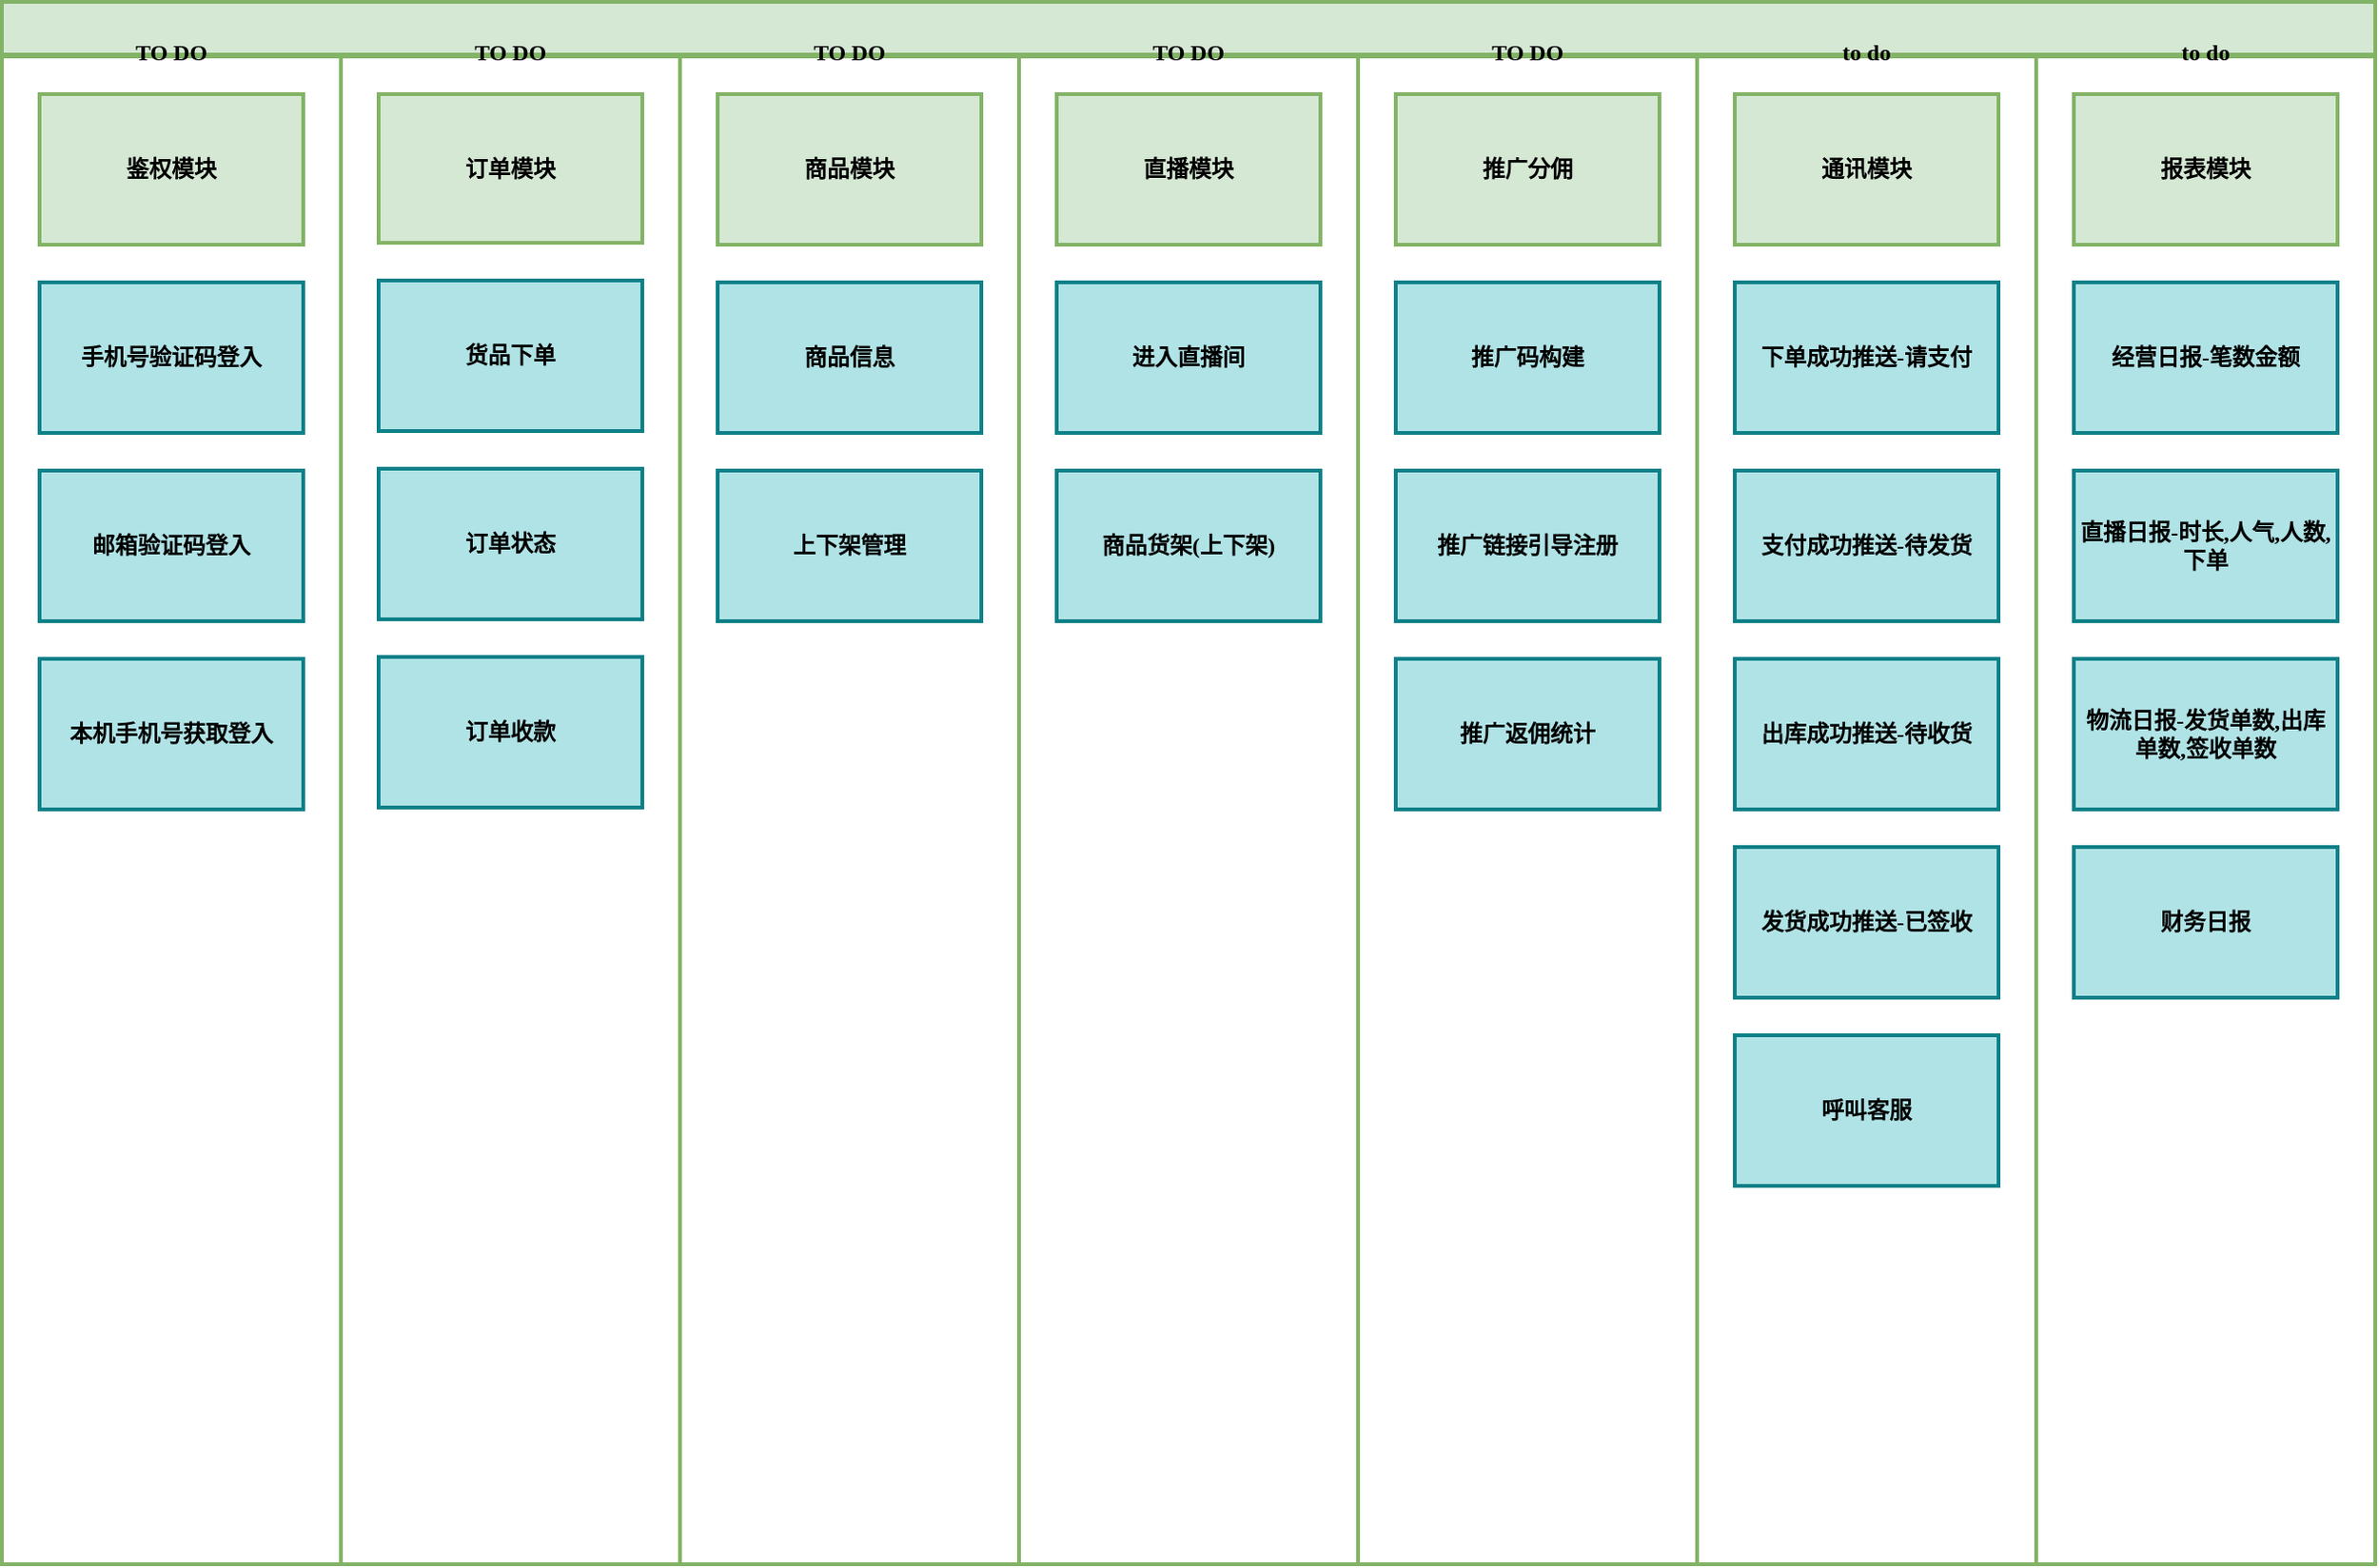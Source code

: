 <mxfile version="18.1.3" type="github">
  <diagram id="wFE0QG_FPsp0jaGvCLVb" name="Page-1">
    <mxGraphModel dx="1493" dy="891" grid="1" gridSize="10" guides="1" tooltips="1" connect="1" arrows="1" fold="1" page="1" pageScale="1" pageWidth="850" pageHeight="1100" math="0" shadow="0">
      <root>
        <mxCell id="0" />
        <mxCell id="1" parent="0" />
        <mxCell id="_5mSTuPxr-ZiKRkBDSY7-1" value="" style="swimlane;fontStyle=1;childLayout=stackLayout;horizontal=1;startSize=28;horizontalStack=1;resizeParent=1;resizeParentMax=0;resizeLast=0;collapsible=0;marginBottom=0;swimlaneFillColor=none;fontFamily=Permanent Marker;fontSize=12;points=[];verticalAlign=middle;stackBorder=0;resizable=1;strokeWidth=2;sketch=0;disableMultiStroke=1;fillColor=#d5e8d4;strokeColor=#82b366;spacingTop=0;rounded=0;arcSize=9;hachureGap=8;fillWeight=1;" parent="1" vertex="1">
          <mxGeometry x="15" y="50" width="1260" height="830" as="geometry" />
        </mxCell>
        <object label="TO DO" status="New" id="_5mSTuPxr-ZiKRkBDSY7-2">
          <mxCell style="swimlane;strokeWidth=2;fontFamily=Permanent Marker;html=0;startSize=1;verticalAlign=middle;spacingBottom=5;points=[];childLayout=stackLayout;stackBorder=20;stackSpacing=20;resizeLast=0;resizeParent=1;horizontalStack=0;collapsible=0;sketch=0;strokeColor=#82b366;fillStyle=solid;fillColor=#d5e8d4;spacingTop=0;rounded=0;arcSize=9;hachureGap=8;fillWeight=1;" parent="_5mSTuPxr-ZiKRkBDSY7-1" vertex="1">
            <mxGeometry y="28" width="180" height="802" as="geometry" />
          </mxCell>
        </object>
        <object label="鉴权模块" placeholders="1" id="_5mSTuPxr-ZiKRkBDSY7-3">
          <mxCell style="whiteSpace=wrap;html=1;strokeWidth=2;fontStyle=1;spacingTop=0;rounded=0;arcSize=9;points=[];sketch=0;fontFamily=Permanent Marker;hachureGap=8;fillWeight=1;fillColor=#d5e8d4;strokeColor=#82b366;" parent="_5mSTuPxr-ZiKRkBDSY7-2" vertex="1">
            <mxGeometry x="20" y="21" width="140" height="80" as="geometry" />
          </mxCell>
        </object>
        <object label="手机号验证码登入" placeholders="1" id="_5mSTuPxr-ZiKRkBDSY7-4">
          <mxCell style="whiteSpace=wrap;html=1;strokeWidth=2;fontStyle=1;spacingTop=0;rounded=0;arcSize=9;points=[];sketch=0;fontFamily=Permanent Marker;hachureGap=8;fillWeight=1;fillColor=#b0e3e6;strokeColor=#0e8088;" parent="_5mSTuPxr-ZiKRkBDSY7-2" vertex="1">
            <mxGeometry x="20" y="121" width="140" height="80" as="geometry" />
          </mxCell>
        </object>
        <object label="邮箱验证码登入" placeholders="1" id="_5mSTuPxr-ZiKRkBDSY7-5">
          <mxCell style="whiteSpace=wrap;html=1;strokeWidth=2;fillColor=#b0e3e6;fontStyle=1;spacingTop=0;rounded=0;arcSize=9;points=[];sketch=0;fontFamily=Permanent Marker;hachureGap=8;fillWeight=1;strokeColor=#0e8088;" parent="_5mSTuPxr-ZiKRkBDSY7-2" vertex="1">
            <mxGeometry x="20" y="221" width="140" height="80" as="geometry" />
          </mxCell>
        </object>
        <object label="本机手机号获取登入" placeholders="1" id="Qd9C7BI9R3bH5Mv_j0PO-27">
          <mxCell style="whiteSpace=wrap;html=1;strokeWidth=2;fillColor=#b0e3e6;fontStyle=1;spacingTop=0;rounded=0;arcSize=9;points=[];sketch=0;fontFamily=Permanent Marker;hachureGap=8;fillWeight=1;strokeColor=#0e8088;" vertex="1" parent="_5mSTuPxr-ZiKRkBDSY7-2">
            <mxGeometry x="20" y="321" width="140" height="80" as="geometry" />
          </mxCell>
        </object>
        <object label="TO DO" status="New" id="Qd9C7BI9R3bH5Mv_j0PO-1">
          <mxCell style="swimlane;strokeWidth=2;fontFamily=Permanent Marker;html=0;startSize=1;verticalAlign=middle;spacingBottom=5;points=[];childLayout=stackLayout;stackBorder=20;stackSpacing=20;resizeLast=0;resizeParent=1;horizontalStack=0;collapsible=0;sketch=0;strokeColor=#82b366;fillStyle=solid;fillColor=#d5e8d4;spacingTop=0;rounded=0;arcSize=9;hachureGap=8;fillWeight=1;" vertex="1" parent="_5mSTuPxr-ZiKRkBDSY7-1">
            <mxGeometry x="180" y="28" width="180" height="802" as="geometry" />
          </mxCell>
        </object>
        <object label="订单模块" placeholders="1" id="Qd9C7BI9R3bH5Mv_j0PO-2">
          <mxCell style="whiteSpace=wrap;html=1;strokeWidth=2;fillColor=#d5e8d4;fontStyle=1;spacingTop=0;rounded=0;arcSize=9;points=[];sketch=0;fontFamily=Permanent Marker;hachureGap=8;fillWeight=1;strokeColor=#82b366;" vertex="1" parent="Qd9C7BI9R3bH5Mv_j0PO-1">
            <mxGeometry x="20" y="21" width="140" height="79" as="geometry" />
          </mxCell>
        </object>
        <object label="货品下单" placeholders="1" id="Qd9C7BI9R3bH5Mv_j0PO-3">
          <mxCell style="whiteSpace=wrap;html=1;strokeWidth=2;fillColor=#b0e3e6;fontStyle=1;spacingTop=0;rounded=0;arcSize=9;points=[];sketch=0;fontFamily=Permanent Marker;hachureGap=8;fillWeight=1;strokeColor=#0e8088;" vertex="1" parent="Qd9C7BI9R3bH5Mv_j0PO-1">
            <mxGeometry x="20" y="120" width="140" height="80" as="geometry" />
          </mxCell>
        </object>
        <object label="订单状态" placeholders="1" id="Qd9C7BI9R3bH5Mv_j0PO-4">
          <mxCell style="whiteSpace=wrap;html=1;strokeWidth=2;fillColor=#b0e3e6;fontStyle=1;spacingTop=0;rounded=0;arcSize=9;points=[];sketch=0;fontFamily=Permanent Marker;hachureGap=8;fillWeight=1;strokeColor=#0e8088;" vertex="1" parent="Qd9C7BI9R3bH5Mv_j0PO-1">
            <mxGeometry x="20" y="220" width="140" height="80" as="geometry" />
          </mxCell>
        </object>
        <object label="订单收款" placeholders="1" id="Qd9C7BI9R3bH5Mv_j0PO-29">
          <mxCell style="whiteSpace=wrap;html=1;strokeWidth=2;fillColor=#b0e3e6;fontStyle=1;spacingTop=0;rounded=0;arcSize=9;points=[];sketch=0;fontFamily=Permanent Marker;hachureGap=8;fillWeight=1;strokeColor=#0e8088;" vertex="1" parent="Qd9C7BI9R3bH5Mv_j0PO-1">
            <mxGeometry x="20" y="320" width="140" height="80" as="geometry" />
          </mxCell>
        </object>
        <object label="TO DO" status="In progress" id="_5mSTuPxr-ZiKRkBDSY7-6">
          <mxCell style="swimlane;strokeWidth=2;fontFamily=Permanent Marker;html=0;startSize=1;verticalAlign=middle;spacingBottom=5;points=[];childLayout=stackLayout;stackBorder=20;stackSpacing=20;resizeLast=0;resizeParent=1;horizontalStack=0;collapsible=0;sketch=0;strokeColor=#82b366;fillStyle=solid;fillColor=#d5e8d4;spacingTop=0;rounded=0;arcSize=9;hachureGap=8;fillWeight=1;" parent="_5mSTuPxr-ZiKRkBDSY7-1" vertex="1">
            <mxGeometry x="360" y="28" width="180" height="802" as="geometry" />
          </mxCell>
        </object>
        <object label="商品模块" placeholders="1" id="_5mSTuPxr-ZiKRkBDSY7-7">
          <mxCell style="whiteSpace=wrap;html=1;strokeWidth=2;fillColor=#d5e8d4;fontStyle=1;spacingTop=0;rounded=0;arcSize=9;points=[];sketch=0;fontFamily=Permanent Marker;hachureGap=8;fillWeight=1;strokeColor=#82b366;" parent="_5mSTuPxr-ZiKRkBDSY7-6" vertex="1">
            <mxGeometry x="20" y="21" width="140" height="80" as="geometry" />
          </mxCell>
        </object>
        <object label="商品信息" placeholders="1" id="_5mSTuPxr-ZiKRkBDSY7-8">
          <mxCell style="whiteSpace=wrap;html=1;strokeWidth=2;fillColor=#b0e3e6;fontStyle=1;spacingTop=0;rounded=0;arcSize=9;points=[];sketch=0;fontFamily=Permanent Marker;hachureGap=8;fillWeight=1;strokeColor=#0e8088;" parent="_5mSTuPxr-ZiKRkBDSY7-6" vertex="1">
            <mxGeometry x="20" y="121" width="140" height="80" as="geometry" />
          </mxCell>
        </object>
        <object label="上下架管理" placeholders="1" id="Qd9C7BI9R3bH5Mv_j0PO-30">
          <mxCell style="whiteSpace=wrap;html=1;strokeWidth=2;fillColor=#b0e3e6;fontStyle=1;spacingTop=0;rounded=0;arcSize=9;points=[];sketch=0;fontFamily=Permanent Marker;hachureGap=8;fillWeight=1;strokeColor=#0e8088;" vertex="1" parent="_5mSTuPxr-ZiKRkBDSY7-6">
            <mxGeometry x="20" y="221" width="140" height="80" as="geometry" />
          </mxCell>
        </object>
        <object label="TO DO" status="Completed" id="_5mSTuPxr-ZiKRkBDSY7-9">
          <mxCell style="swimlane;strokeWidth=2;fontFamily=Permanent Marker;html=0;startSize=1;verticalAlign=middle;spacingBottom=5;points=[];childLayout=stackLayout;stackBorder=20;stackSpacing=20;resizeLast=0;resizeParent=1;horizontalStack=0;collapsible=0;sketch=0;strokeColor=#82b366;fillStyle=solid;fillColor=#d5e8d4;spacingTop=0;rounded=0;arcSize=9;hachureGap=8;fillWeight=1;" parent="_5mSTuPxr-ZiKRkBDSY7-1" vertex="1">
            <mxGeometry x="540" y="28" width="180" height="802" as="geometry" />
          </mxCell>
        </object>
        <object label="直播模块" placeholders="1" id="_5mSTuPxr-ZiKRkBDSY7-10">
          <mxCell style="whiteSpace=wrap;html=1;strokeWidth=2;fillColor=#d5e8d4;fontStyle=1;spacingTop=0;rounded=0;arcSize=9;points=[];sketch=0;fontFamily=Permanent Marker;hachureGap=8;fillWeight=1;strokeColor=#82b366;" parent="_5mSTuPxr-ZiKRkBDSY7-9" vertex="1">
            <mxGeometry x="20" y="21" width="140" height="80" as="geometry" />
          </mxCell>
        </object>
        <object label="进入直播间" placeholders="1" id="_5mSTuPxr-ZiKRkBDSY7-11">
          <mxCell style="whiteSpace=wrap;html=1;strokeWidth=2;fillColor=#b0e3e6;fontStyle=1;spacingTop=0;rounded=0;arcSize=9;points=[];sketch=0;fontFamily=Permanent Marker;hachureGap=8;fillWeight=1;strokeColor=#0e8088;" parent="_5mSTuPxr-ZiKRkBDSY7-9" vertex="1">
            <mxGeometry x="20" y="121" width="140" height="80" as="geometry" />
          </mxCell>
        </object>
        <object label="商品货架(上下架)" placeholders="1" id="_5mSTuPxr-ZiKRkBDSY7-12">
          <mxCell style="whiteSpace=wrap;html=1;strokeWidth=2;fillColor=#b0e3e6;fontStyle=1;spacingTop=0;rounded=0;arcSize=9;points=[];sketch=0;fontFamily=Permanent Marker;hachureGap=8;fillWeight=1;strokeColor=#0e8088;" parent="_5mSTuPxr-ZiKRkBDSY7-9" vertex="1">
            <mxGeometry x="20" y="221" width="140" height="80" as="geometry" />
          </mxCell>
        </object>
        <object label="TO DO" status="Completed" id="Qd9C7BI9R3bH5Mv_j0PO-15">
          <mxCell style="swimlane;strokeWidth=2;fontFamily=Permanent Marker;html=0;startSize=1;verticalAlign=middle;spacingBottom=5;points=[];childLayout=stackLayout;stackBorder=20;stackSpacing=20;resizeLast=0;resizeParent=1;horizontalStack=0;collapsible=0;sketch=0;strokeColor=#82b366;fillStyle=solid;fillColor=#d5e8d4;spacingTop=0;rounded=0;arcSize=9;hachureGap=8;fillWeight=1;" vertex="1" parent="_5mSTuPxr-ZiKRkBDSY7-1">
            <mxGeometry x="720" y="28" width="180" height="802" as="geometry" />
          </mxCell>
        </object>
        <object label="推广分佣" placeholders="1" id="Qd9C7BI9R3bH5Mv_j0PO-16">
          <mxCell style="whiteSpace=wrap;html=1;strokeWidth=2;fillColor=#d5e8d4;fontStyle=1;spacingTop=0;rounded=0;arcSize=9;points=[];sketch=0;fontFamily=Permanent Marker;hachureGap=8;fillWeight=1;strokeColor=#82b366;" vertex="1" parent="Qd9C7BI9R3bH5Mv_j0PO-15">
            <mxGeometry x="20" y="21" width="140" height="80" as="geometry" />
          </mxCell>
        </object>
        <object label="推广码构建" placeholders="1" id="Qd9C7BI9R3bH5Mv_j0PO-17">
          <mxCell style="whiteSpace=wrap;html=1;strokeWidth=2;fillColor=#b0e3e6;fontStyle=1;spacingTop=0;rounded=0;arcSize=9;points=[];sketch=0;fontFamily=Permanent Marker;hachureGap=8;fillWeight=1;strokeColor=#0e8088;" vertex="1" parent="Qd9C7BI9R3bH5Mv_j0PO-15">
            <mxGeometry x="20" y="121" width="140" height="80" as="geometry" />
          </mxCell>
        </object>
        <object label="推广链接引导注册" placeholders="1" id="Qd9C7BI9R3bH5Mv_j0PO-18">
          <mxCell style="whiteSpace=wrap;html=1;strokeWidth=2;fillColor=#b0e3e6;fontStyle=1;spacingTop=0;rounded=0;arcSize=9;points=[];sketch=0;fontFamily=Permanent Marker;hachureGap=8;fillWeight=1;strokeColor=#0e8088;" vertex="1" parent="Qd9C7BI9R3bH5Mv_j0PO-15">
            <mxGeometry x="20" y="221" width="140" height="80" as="geometry" />
          </mxCell>
        </object>
        <object label="推广返佣统计" placeholders="1" id="Qd9C7BI9R3bH5Mv_j0PO-31">
          <mxCell style="whiteSpace=wrap;html=1;strokeWidth=2;fillColor=#b0e3e6;fontStyle=1;spacingTop=0;rounded=0;arcSize=9;points=[];sketch=0;fontFamily=Permanent Marker;hachureGap=8;fillWeight=1;strokeColor=#0e8088;" vertex="1" parent="Qd9C7BI9R3bH5Mv_j0PO-15">
            <mxGeometry x="20" y="321" width="140" height="80" as="geometry" />
          </mxCell>
        </object>
        <object label="to do" status="Completed" id="Qd9C7BI9R3bH5Mv_j0PO-19">
          <mxCell style="swimlane;strokeWidth=2;fontFamily=Permanent Marker;html=0;startSize=1;verticalAlign=middle;spacingBottom=5;points=[];childLayout=stackLayout;stackBorder=20;stackSpacing=20;resizeLast=0;resizeParent=1;horizontalStack=0;collapsible=0;sketch=0;strokeColor=#82b366;fillStyle=solid;fillColor=#d5e8d4;spacingTop=0;rounded=0;arcSize=9;hachureGap=8;fillWeight=1;" vertex="1" parent="_5mSTuPxr-ZiKRkBDSY7-1">
            <mxGeometry x="900" y="28" width="180" height="802" as="geometry" />
          </mxCell>
        </object>
        <object label="通讯模块" placeholders="1" id="Qd9C7BI9R3bH5Mv_j0PO-20">
          <mxCell style="whiteSpace=wrap;html=1;strokeWidth=2;fillColor=#d5e8d4;fontStyle=1;spacingTop=0;rounded=0;arcSize=9;points=[];sketch=0;fontFamily=Permanent Marker;hachureGap=8;fillWeight=1;strokeColor=#82b366;" vertex="1" parent="Qd9C7BI9R3bH5Mv_j0PO-19">
            <mxGeometry x="20" y="21" width="140" height="80" as="geometry" />
          </mxCell>
        </object>
        <object label="下单成功推送-请支付" placeholders="1" id="Qd9C7BI9R3bH5Mv_j0PO-21">
          <mxCell style="whiteSpace=wrap;html=1;strokeWidth=2;fillColor=#b0e3e6;fontStyle=1;spacingTop=0;rounded=0;arcSize=9;points=[];sketch=0;fontFamily=Permanent Marker;hachureGap=8;fillWeight=1;strokeColor=#0e8088;" vertex="1" parent="Qd9C7BI9R3bH5Mv_j0PO-19">
            <mxGeometry x="20" y="121" width="140" height="80" as="geometry" />
          </mxCell>
        </object>
        <object label="支付成功推送-待发货" placeholders="1" id="Qd9C7BI9R3bH5Mv_j0PO-22">
          <mxCell style="whiteSpace=wrap;html=1;strokeWidth=2;fillColor=#b0e3e6;fontStyle=1;spacingTop=0;rounded=0;arcSize=9;points=[];sketch=0;fontFamily=Permanent Marker;hachureGap=8;fillWeight=1;strokeColor=#0e8088;" vertex="1" parent="Qd9C7BI9R3bH5Mv_j0PO-19">
            <mxGeometry x="20" y="221" width="140" height="80" as="geometry" />
          </mxCell>
        </object>
        <object label="出库成功推送-待收货" placeholders="1" id="Qd9C7BI9R3bH5Mv_j0PO-32">
          <mxCell style="whiteSpace=wrap;html=1;strokeWidth=2;fillColor=#b0e3e6;fontStyle=1;spacingTop=0;rounded=0;arcSize=9;points=[];sketch=0;fontFamily=Permanent Marker;hachureGap=8;fillWeight=1;strokeColor=#0e8088;" vertex="1" parent="Qd9C7BI9R3bH5Mv_j0PO-19">
            <mxGeometry x="20" y="321" width="140" height="80" as="geometry" />
          </mxCell>
        </object>
        <object label="发货成功推送-已签收" placeholders="1" id="Qd9C7BI9R3bH5Mv_j0PO-33">
          <mxCell style="whiteSpace=wrap;html=1;strokeWidth=2;fillColor=#b0e3e6;fontStyle=1;spacingTop=0;rounded=0;arcSize=9;points=[];sketch=0;fontFamily=Permanent Marker;hachureGap=8;fillWeight=1;strokeColor=#0e8088;" vertex="1" parent="Qd9C7BI9R3bH5Mv_j0PO-19">
            <mxGeometry x="20" y="421" width="140" height="80" as="geometry" />
          </mxCell>
        </object>
        <object label="呼叫客服" placeholders="1" id="Qd9C7BI9R3bH5Mv_j0PO-34">
          <mxCell style="whiteSpace=wrap;html=1;strokeWidth=2;fillColor=#b0e3e6;fontStyle=1;spacingTop=0;rounded=0;arcSize=9;points=[];sketch=0;fontFamily=Permanent Marker;hachureGap=8;fillWeight=1;strokeColor=#0e8088;" vertex="1" parent="Qd9C7BI9R3bH5Mv_j0PO-19">
            <mxGeometry x="20" y="521" width="140" height="80" as="geometry" />
          </mxCell>
        </object>
        <object label="to do" status="Completed" id="Qd9C7BI9R3bH5Mv_j0PO-23">
          <mxCell style="swimlane;strokeWidth=2;fontFamily=Permanent Marker;html=0;startSize=1;verticalAlign=middle;spacingBottom=5;points=[];childLayout=stackLayout;stackBorder=20;stackSpacing=20;resizeLast=0;resizeParent=1;horizontalStack=0;collapsible=0;sketch=0;strokeColor=#82b366;fillStyle=solid;fillColor=#d5e8d4;spacingTop=0;rounded=0;arcSize=9;hachureGap=8;fillWeight=1;" vertex="1" parent="_5mSTuPxr-ZiKRkBDSY7-1">
            <mxGeometry x="1080" y="28" width="180" height="802" as="geometry" />
          </mxCell>
        </object>
        <object label="报表模块" placeholders="1" id="Qd9C7BI9R3bH5Mv_j0PO-24">
          <mxCell style="whiteSpace=wrap;html=1;strokeWidth=2;fillColor=#d5e8d4;fontStyle=1;spacingTop=0;rounded=0;arcSize=9;points=[];sketch=0;fontFamily=Permanent Marker;hachureGap=8;fillWeight=1;strokeColor=#82b366;" vertex="1" parent="Qd9C7BI9R3bH5Mv_j0PO-23">
            <mxGeometry x="20" y="21" width="140" height="80" as="geometry" />
          </mxCell>
        </object>
        <object label="经营日报-笔数金额" placeholders="1" id="Qd9C7BI9R3bH5Mv_j0PO-25">
          <mxCell style="whiteSpace=wrap;html=1;strokeWidth=2;fillColor=#b0e3e6;fontStyle=1;spacingTop=0;rounded=0;arcSize=9;points=[];sketch=0;fontFamily=Permanent Marker;hachureGap=8;fillWeight=1;strokeColor=#0e8088;" vertex="1" parent="Qd9C7BI9R3bH5Mv_j0PO-23">
            <mxGeometry x="20" y="121" width="140" height="80" as="geometry" />
          </mxCell>
        </object>
        <object label="直播日报-时长,人气,人数,下单" placeholders="1" id="Qd9C7BI9R3bH5Mv_j0PO-26">
          <mxCell style="whiteSpace=wrap;html=1;strokeWidth=2;fillColor=#b0e3e6;fontStyle=1;spacingTop=0;rounded=0;arcSize=9;points=[];sketch=0;fontFamily=Permanent Marker;hachureGap=8;fillWeight=1;strokeColor=#0e8088;" vertex="1" parent="Qd9C7BI9R3bH5Mv_j0PO-23">
            <mxGeometry x="20" y="221" width="140" height="80" as="geometry" />
          </mxCell>
        </object>
        <object label="物流日报-发货单数,出库单数,签收单数" placeholders="1" id="Qd9C7BI9R3bH5Mv_j0PO-35">
          <mxCell style="whiteSpace=wrap;html=1;strokeWidth=2;fillColor=#b0e3e6;fontStyle=1;spacingTop=0;rounded=0;arcSize=9;points=[];sketch=0;fontFamily=Permanent Marker;hachureGap=8;fillWeight=1;strokeColor=#0e8088;" vertex="1" parent="Qd9C7BI9R3bH5Mv_j0PO-23">
            <mxGeometry x="20" y="321" width="140" height="80" as="geometry" />
          </mxCell>
        </object>
        <object label="财务日报" placeholders="1" id="Qd9C7BI9R3bH5Mv_j0PO-36">
          <mxCell style="whiteSpace=wrap;html=1;strokeWidth=2;fillColor=#b0e3e6;fontStyle=1;spacingTop=0;rounded=0;arcSize=9;points=[];sketch=0;fontFamily=Permanent Marker;hachureGap=8;fillWeight=1;strokeColor=#0e8088;" vertex="1" parent="Qd9C7BI9R3bH5Mv_j0PO-23">
            <mxGeometry x="20" y="421" width="140" height="80" as="geometry" />
          </mxCell>
        </object>
      </root>
    </mxGraphModel>
  </diagram>
</mxfile>
